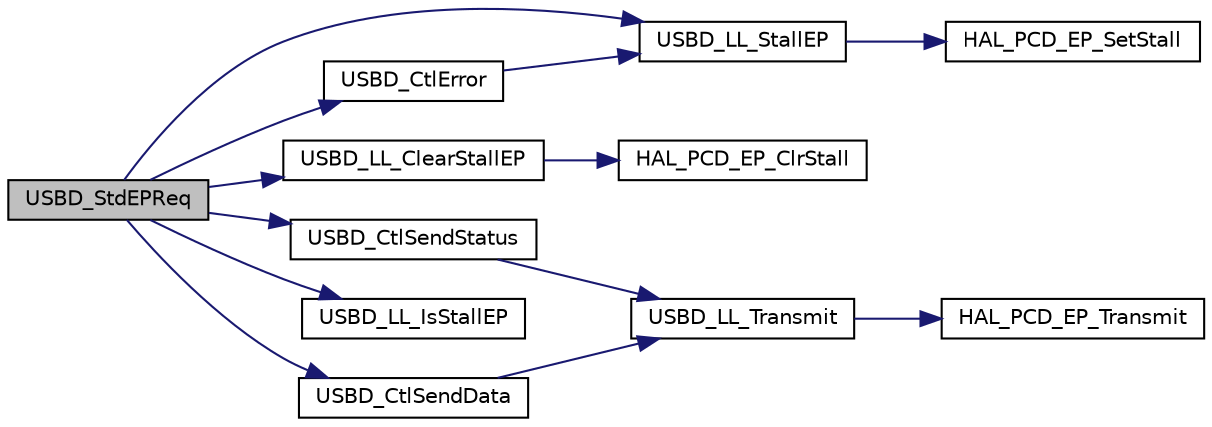 digraph "USBD_StdEPReq"
{
  edge [fontname="Helvetica",fontsize="10",labelfontname="Helvetica",labelfontsize="10"];
  node [fontname="Helvetica",fontsize="10",shape=record];
  rankdir="LR";
  Node23 [label="USBD_StdEPReq",height=0.2,width=0.4,color="black", fillcolor="grey75", style="filled", fontcolor="black"];
  Node23 -> Node24 [color="midnightblue",fontsize="10",style="solid",fontname="Helvetica"];
  Node24 [label="USBD_LL_StallEP",height=0.2,width=0.4,color="black", fillcolor="white", style="filled",URL="$group___u_s_b_d___c_o_r_e___exported___functions_prototype.html#gabc2b4a7c8307e04955b015fd32057ec7",tooltip="Sets a Stall condition on an endpoint of the Low Level Driver. "];
  Node24 -> Node25 [color="midnightblue",fontsize="10",style="solid",fontname="Helvetica"];
  Node25 [label="HAL_PCD_EP_SetStall",height=0.2,width=0.4,color="black", fillcolor="white", style="filled",URL="$group___p_c_d___exported___functions___group3.html#gaecee197a59aacc015742c62b74881b6f"];
  Node23 -> Node26 [color="midnightblue",fontsize="10",style="solid",fontname="Helvetica"];
  Node26 [label="USBD_CtlSendStatus",height=0.2,width=0.4,color="black", fillcolor="white", style="filled",URL="$group___u_s_b_d___i_o_r_e_q___exported___functions_prototype.html#ga19e53947fc912c43bcee2c7d7429e8ee",tooltip="USBD_CtlSendStatus send zero lzngth packet on the ctl pipe. "];
  Node26 -> Node27 [color="midnightblue",fontsize="10",style="solid",fontname="Helvetica"];
  Node27 [label="USBD_LL_Transmit",height=0.2,width=0.4,color="black", fillcolor="white", style="filled",URL="$group___u_s_b_d___c_o_r_e___exported___functions_prototype.html#gab87eb9f3d4d9f8956d2c6b77230f265c",tooltip="Transmits data over an endpoint. "];
  Node27 -> Node28 [color="midnightblue",fontsize="10",style="solid",fontname="Helvetica"];
  Node28 [label="HAL_PCD_EP_Transmit",height=0.2,width=0.4,color="black", fillcolor="white", style="filled",URL="$group___p_c_d___exported___functions___group3.html#ga116ada543442c8f7a1003c4d4c211618"];
  Node23 -> Node29 [color="midnightblue",fontsize="10",style="solid",fontname="Helvetica"];
  Node29 [label="USBD_CtlError",height=0.2,width=0.4,color="black", fillcolor="white", style="filled",URL="$group___u_s_b_d___r_e_q___private___functions.html#ga48795256b00d45158aa8036e843d300a",tooltip="USBD_CtlError Handle USB low level Error. "];
  Node29 -> Node24 [color="midnightblue",fontsize="10",style="solid",fontname="Helvetica"];
  Node23 -> Node30 [color="midnightblue",fontsize="10",style="solid",fontname="Helvetica"];
  Node30 [label="USBD_LL_ClearStallEP",height=0.2,width=0.4,color="black", fillcolor="white", style="filled",URL="$group___u_s_b_d___c_o_r_e___exported___functions_prototype.html#gad4fa6f2eeefe95d07148c6c53d111eae",tooltip="Clears a Stall condition on an endpoint of the Low Level Driver. "];
  Node30 -> Node31 [color="midnightblue",fontsize="10",style="solid",fontname="Helvetica"];
  Node31 [label="HAL_PCD_EP_ClrStall",height=0.2,width=0.4,color="black", fillcolor="white", style="filled",URL="$group___p_c_d___exported___functions___group3.html#ga56466fbd2aa05a80c924b18ddc2ac3ca"];
  Node23 -> Node32 [color="midnightblue",fontsize="10",style="solid",fontname="Helvetica"];
  Node32 [label="USBD_LL_IsStallEP",height=0.2,width=0.4,color="black", fillcolor="white", style="filled",URL="$group___u_s_b_d___c_o_r_e___exported___functions_prototype.html#ga2a0f10f93cc4246272b63661051a64b7",tooltip="Returns Stall condition. "];
  Node23 -> Node33 [color="midnightblue",fontsize="10",style="solid",fontname="Helvetica"];
  Node33 [label="USBD_CtlSendData",height=0.2,width=0.4,color="black", fillcolor="white", style="filled",URL="$group___u_s_b_d___i_o_r_e_q___exported___functions_prototype.html#ga5485330015d6e90ae4db3d4eda425913",tooltip="USBD_CtlSendData send data on the ctl pipe. "];
  Node33 -> Node27 [color="midnightblue",fontsize="10",style="solid",fontname="Helvetica"];
}
